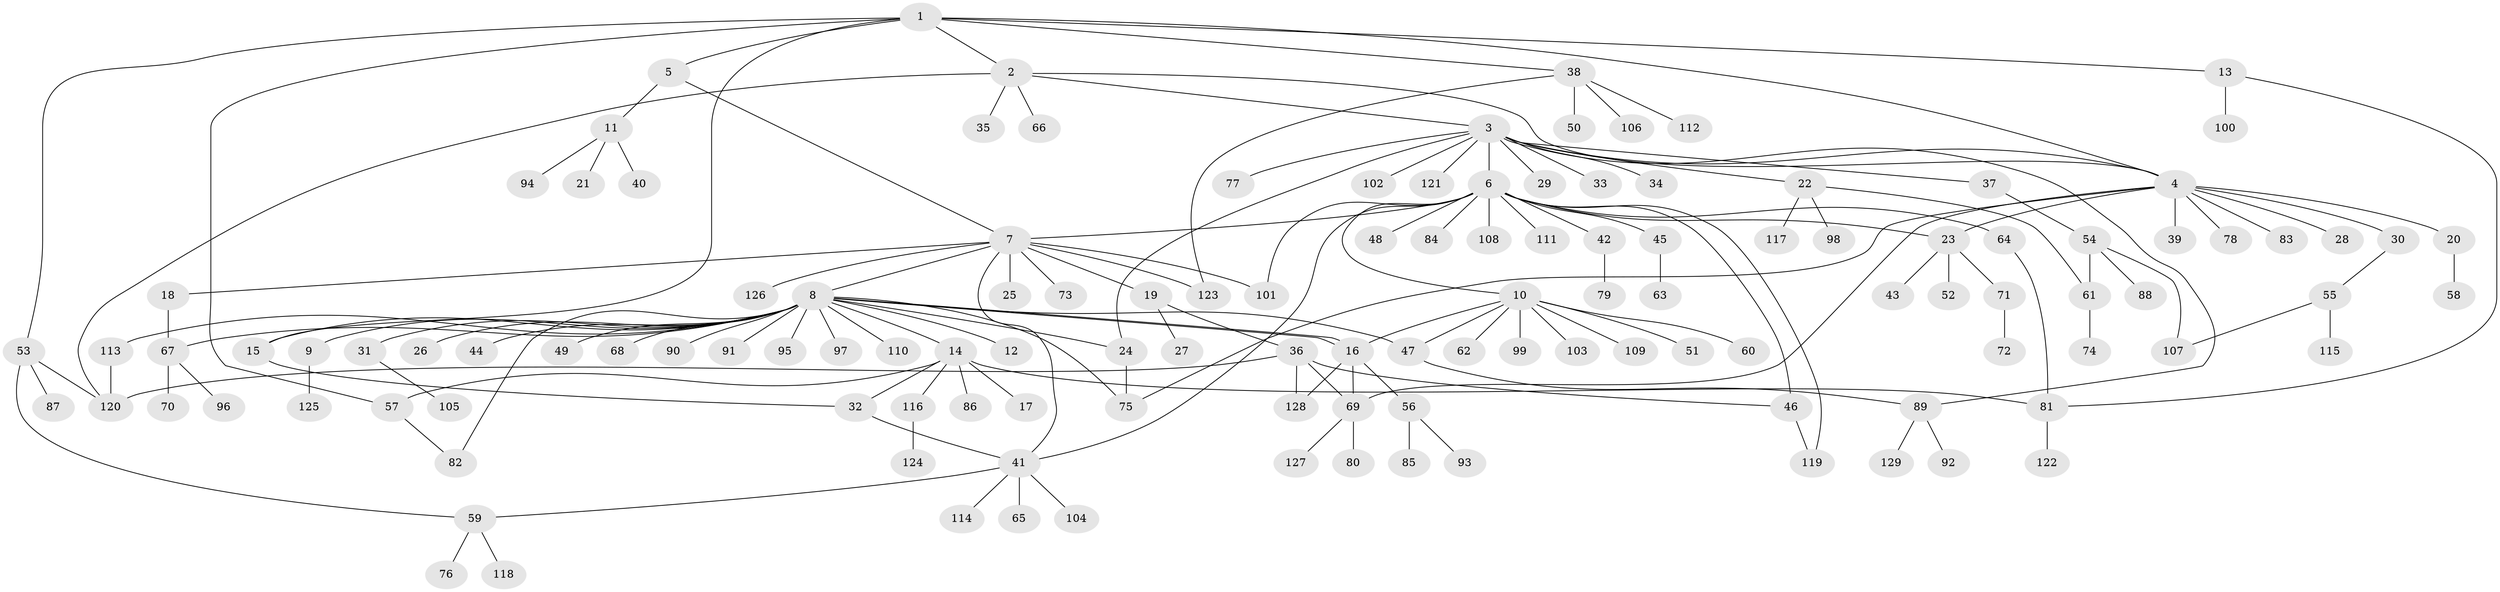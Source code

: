 // Generated by graph-tools (version 1.1) at 2025/14/03/09/25 04:14:44]
// undirected, 129 vertices, 161 edges
graph export_dot {
graph [start="1"]
  node [color=gray90,style=filled];
  1;
  2;
  3;
  4;
  5;
  6;
  7;
  8;
  9;
  10;
  11;
  12;
  13;
  14;
  15;
  16;
  17;
  18;
  19;
  20;
  21;
  22;
  23;
  24;
  25;
  26;
  27;
  28;
  29;
  30;
  31;
  32;
  33;
  34;
  35;
  36;
  37;
  38;
  39;
  40;
  41;
  42;
  43;
  44;
  45;
  46;
  47;
  48;
  49;
  50;
  51;
  52;
  53;
  54;
  55;
  56;
  57;
  58;
  59;
  60;
  61;
  62;
  63;
  64;
  65;
  66;
  67;
  68;
  69;
  70;
  71;
  72;
  73;
  74;
  75;
  76;
  77;
  78;
  79;
  80;
  81;
  82;
  83;
  84;
  85;
  86;
  87;
  88;
  89;
  90;
  91;
  92;
  93;
  94;
  95;
  96;
  97;
  98;
  99;
  100;
  101;
  102;
  103;
  104;
  105;
  106;
  107;
  108;
  109;
  110;
  111;
  112;
  113;
  114;
  115;
  116;
  117;
  118;
  119;
  120;
  121;
  122;
  123;
  124;
  125;
  126;
  127;
  128;
  129;
  1 -- 2;
  1 -- 4;
  1 -- 5;
  1 -- 13;
  1 -- 15;
  1 -- 38;
  1 -- 53;
  1 -- 57;
  2 -- 3;
  2 -- 4;
  2 -- 35;
  2 -- 66;
  2 -- 120;
  3 -- 4;
  3 -- 6;
  3 -- 22;
  3 -- 24;
  3 -- 29;
  3 -- 33;
  3 -- 34;
  3 -- 37;
  3 -- 77;
  3 -- 89;
  3 -- 102;
  3 -- 121;
  4 -- 20;
  4 -- 23;
  4 -- 28;
  4 -- 30;
  4 -- 39;
  4 -- 69;
  4 -- 75;
  4 -- 78;
  4 -- 83;
  5 -- 7;
  5 -- 11;
  6 -- 7;
  6 -- 10;
  6 -- 23;
  6 -- 41;
  6 -- 42;
  6 -- 45;
  6 -- 46;
  6 -- 48;
  6 -- 64;
  6 -- 84;
  6 -- 101;
  6 -- 108;
  6 -- 111;
  6 -- 119;
  7 -- 8;
  7 -- 18;
  7 -- 19;
  7 -- 25;
  7 -- 41;
  7 -- 73;
  7 -- 101;
  7 -- 123;
  7 -- 126;
  8 -- 9;
  8 -- 12;
  8 -- 14;
  8 -- 15;
  8 -- 16;
  8 -- 16;
  8 -- 24;
  8 -- 26;
  8 -- 31;
  8 -- 44;
  8 -- 47;
  8 -- 49;
  8 -- 67;
  8 -- 68;
  8 -- 75;
  8 -- 82;
  8 -- 90;
  8 -- 91;
  8 -- 95;
  8 -- 97;
  8 -- 110;
  8 -- 113;
  9 -- 125;
  10 -- 16;
  10 -- 47;
  10 -- 51;
  10 -- 60;
  10 -- 62;
  10 -- 99;
  10 -- 103;
  10 -- 109;
  11 -- 21;
  11 -- 40;
  11 -- 94;
  13 -- 81;
  13 -- 100;
  14 -- 17;
  14 -- 32;
  14 -- 57;
  14 -- 81;
  14 -- 86;
  14 -- 116;
  15 -- 32;
  16 -- 56;
  16 -- 69;
  16 -- 128;
  18 -- 67;
  19 -- 27;
  19 -- 36;
  20 -- 58;
  22 -- 61;
  22 -- 98;
  22 -- 117;
  23 -- 43;
  23 -- 52;
  23 -- 71;
  24 -- 75;
  30 -- 55;
  31 -- 105;
  32 -- 41;
  36 -- 46;
  36 -- 69;
  36 -- 120;
  36 -- 128;
  37 -- 54;
  38 -- 50;
  38 -- 106;
  38 -- 112;
  38 -- 123;
  41 -- 59;
  41 -- 65;
  41 -- 104;
  41 -- 114;
  42 -- 79;
  45 -- 63;
  46 -- 119;
  47 -- 89;
  53 -- 59;
  53 -- 87;
  53 -- 120;
  54 -- 61;
  54 -- 88;
  54 -- 107;
  55 -- 107;
  55 -- 115;
  56 -- 85;
  56 -- 93;
  57 -- 82;
  59 -- 76;
  59 -- 118;
  61 -- 74;
  64 -- 81;
  67 -- 70;
  67 -- 96;
  69 -- 80;
  69 -- 127;
  71 -- 72;
  81 -- 122;
  89 -- 92;
  89 -- 129;
  113 -- 120;
  116 -- 124;
}
